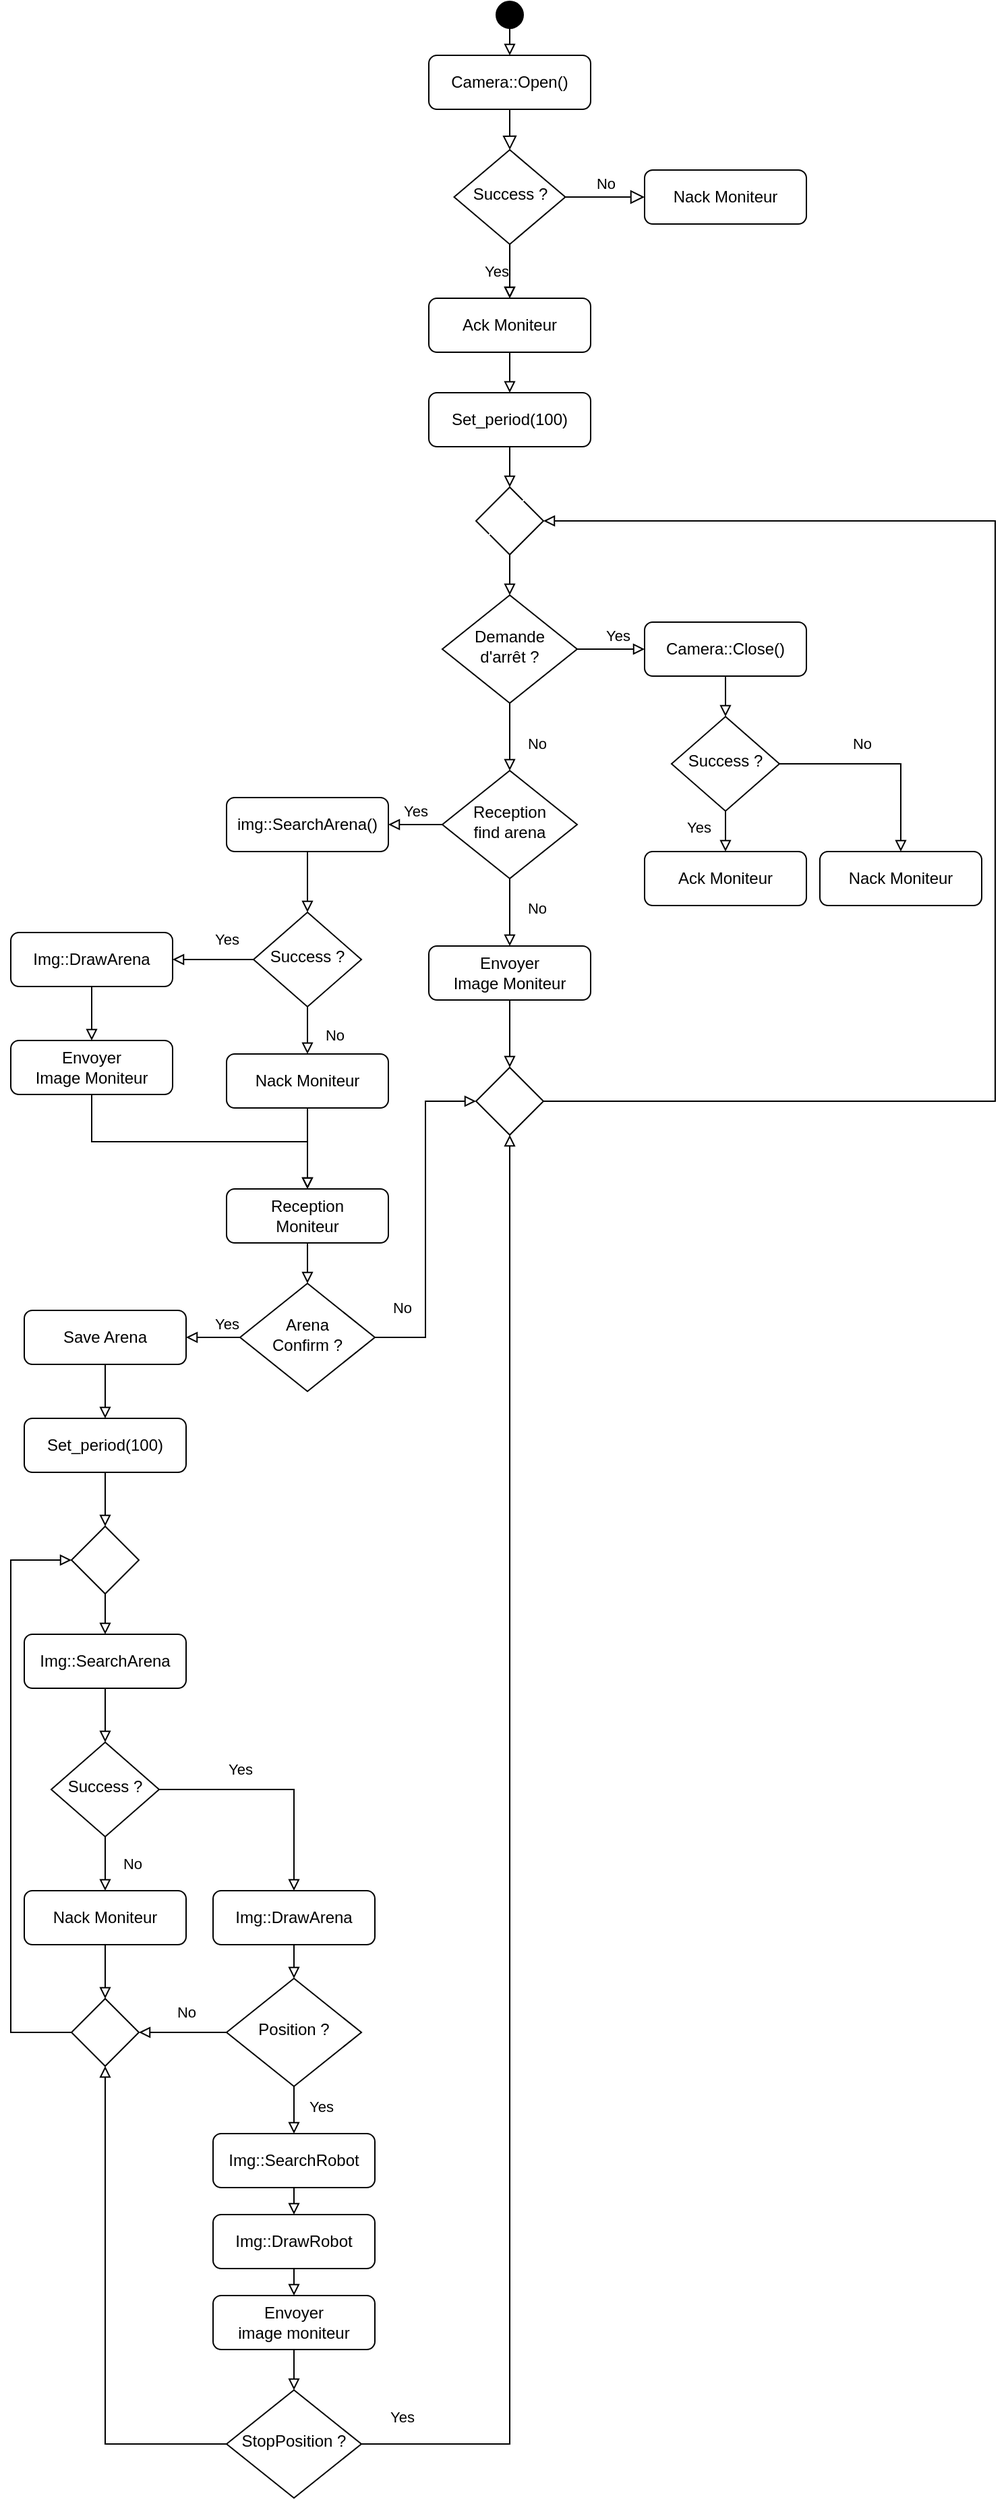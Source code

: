 <mxfile version="14.4.4" type="device"><diagram id="C5RBs43oDa-KdzZeNtuy" name="Page-1"><mxGraphModel dx="426" dy="804" grid="1" gridSize="10" guides="1" tooltips="1" connect="1" arrows="1" fold="1" page="1" pageScale="1" pageWidth="827" pageHeight="1169" math="0" shadow="0"><root><mxCell id="WIyWlLk6GJQsqaUBKTNV-0"/><mxCell id="WIyWlLk6GJQsqaUBKTNV-1" parent="WIyWlLk6GJQsqaUBKTNV-0"/><mxCell id="WIyWlLk6GJQsqaUBKTNV-2" value="" style="rounded=0;html=1;jettySize=auto;orthogonalLoop=1;fontSize=11;endArrow=block;endFill=0;endSize=8;strokeWidth=1;shadow=0;labelBackgroundColor=none;edgeStyle=orthogonalEdgeStyle;" parent="WIyWlLk6GJQsqaUBKTNV-1" source="WIyWlLk6GJQsqaUBKTNV-3" target="WIyWlLk6GJQsqaUBKTNV-6" edge="1"><mxGeometry relative="1" as="geometry"/></mxCell><mxCell id="WIyWlLk6GJQsqaUBKTNV-3" value="Camera::Open()" style="rounded=1;whiteSpace=wrap;html=1;fontSize=12;glass=0;strokeWidth=1;shadow=0;" parent="WIyWlLk6GJQsqaUBKTNV-1" vertex="1"><mxGeometry x="390" y="50" width="120" height="40" as="geometry"/></mxCell><mxCell id="WIyWlLk6GJQsqaUBKTNV-5" value="No" style="edgeStyle=orthogonalEdgeStyle;rounded=0;html=1;jettySize=auto;orthogonalLoop=1;fontSize=11;endArrow=block;endFill=0;endSize=8;strokeWidth=1;shadow=0;labelBackgroundColor=none;" parent="WIyWlLk6GJQsqaUBKTNV-1" source="WIyWlLk6GJQsqaUBKTNV-6" target="WIyWlLk6GJQsqaUBKTNV-7" edge="1"><mxGeometry y="10" relative="1" as="geometry"><mxPoint as="offset"/></mxGeometry></mxCell><mxCell id="4JzIJsXhWSQ4jOJe1Pqj-4" style="edgeStyle=orthogonalEdgeStyle;rounded=0;orthogonalLoop=1;jettySize=auto;html=1;exitX=0.5;exitY=1;exitDx=0;exitDy=0;entryX=0.5;entryY=0;entryDx=0;entryDy=0;endArrow=block;endFill=0;" parent="WIyWlLk6GJQsqaUBKTNV-1" source="WIyWlLk6GJQsqaUBKTNV-6" target="4JzIJsXhWSQ4jOJe1Pqj-1" edge="1"><mxGeometry relative="1" as="geometry"/></mxCell><mxCell id="4JzIJsXhWSQ4jOJe1Pqj-5" value="Yes" style="edgeStyle=orthogonalEdgeStyle;rounded=0;orthogonalLoop=1;jettySize=auto;html=1;endArrow=block;endFill=0;strokeColor=#000000;" parent="WIyWlLk6GJQsqaUBKTNV-1" source="WIyWlLk6GJQsqaUBKTNV-6" target="4JzIJsXhWSQ4jOJe1Pqj-1" edge="1"><mxGeometry y="-10" relative="1" as="geometry"><mxPoint as="offset"/></mxGeometry></mxCell><mxCell id="WIyWlLk6GJQsqaUBKTNV-6" value="Success ?" style="rhombus;whiteSpace=wrap;html=1;shadow=0;fontFamily=Helvetica;fontSize=12;align=center;strokeWidth=1;spacing=6;spacingTop=-4;" parent="WIyWlLk6GJQsqaUBKTNV-1" vertex="1"><mxGeometry x="408.75" y="120" width="82.5" height="70" as="geometry"/></mxCell><mxCell id="WIyWlLk6GJQsqaUBKTNV-7" value="Nack Moniteur" style="rounded=1;whiteSpace=wrap;html=1;fontSize=12;glass=0;strokeWidth=1;shadow=0;" parent="WIyWlLk6GJQsqaUBKTNV-1" vertex="1"><mxGeometry x="550" y="135" width="120" height="40" as="geometry"/></mxCell><mxCell id="4JzIJsXhWSQ4jOJe1Pqj-10" style="edgeStyle=orthogonalEdgeStyle;rounded=0;orthogonalLoop=1;jettySize=auto;html=1;exitX=0.5;exitY=1;exitDx=0;exitDy=0;endArrow=block;endFill=0;strokeColor=#000000;" parent="WIyWlLk6GJQsqaUBKTNV-1" source="WIyWlLk6GJQsqaUBKTNV-10" target="4JzIJsXhWSQ4jOJe1Pqj-9" edge="1"><mxGeometry relative="1" as="geometry"/></mxCell><mxCell id="WIyWlLk6GJQsqaUBKTNV-10" value="" style="rhombus;whiteSpace=wrap;html=1;shadow=0;fontFamily=Helvetica;fontSize=12;align=center;strokeWidth=1;spacing=6;spacingTop=-4;" parent="WIyWlLk6GJQsqaUBKTNV-1" vertex="1"><mxGeometry x="425" y="370" width="50" height="50" as="geometry"/></mxCell><mxCell id="4JzIJsXhWSQ4jOJe1Pqj-13" style="edgeStyle=orthogonalEdgeStyle;rounded=0;orthogonalLoop=1;jettySize=auto;html=1;exitX=0.5;exitY=1;exitDx=0;exitDy=0;entryX=0.5;entryY=0;entryDx=0;entryDy=0;endArrow=block;endFill=0;strokeColor=#000000;" parent="WIyWlLk6GJQsqaUBKTNV-1" source="WIyWlLk6GJQsqaUBKTNV-11" target="4JzIJsXhWSQ4jOJe1Pqj-12" edge="1"><mxGeometry relative="1" as="geometry"/></mxCell><mxCell id="WIyWlLk6GJQsqaUBKTNV-11" value="Camera::Close()" style="rounded=1;whiteSpace=wrap;html=1;fontSize=12;glass=0;strokeWidth=1;shadow=0;" parent="WIyWlLk6GJQsqaUBKTNV-1" vertex="1"><mxGeometry x="550" y="470" width="120" height="40" as="geometry"/></mxCell><mxCell id="4JzIJsXhWSQ4jOJe1Pqj-8" style="edgeStyle=orthogonalEdgeStyle;rounded=0;orthogonalLoop=1;jettySize=auto;html=1;exitX=0.5;exitY=1;exitDx=0;exitDy=0;endArrow=block;endFill=0;strokeColor=#000000;" parent="WIyWlLk6GJQsqaUBKTNV-1" source="WIyWlLk6GJQsqaUBKTNV-12" target="WIyWlLk6GJQsqaUBKTNV-10" edge="1"><mxGeometry relative="1" as="geometry"/></mxCell><mxCell id="WIyWlLk6GJQsqaUBKTNV-12" value="Set_period(100)" style="rounded=1;whiteSpace=wrap;html=1;fontSize=12;glass=0;strokeWidth=1;shadow=0;" parent="WIyWlLk6GJQsqaUBKTNV-1" vertex="1"><mxGeometry x="390" y="300" width="120" height="40" as="geometry"/></mxCell><mxCell id="4JzIJsXhWSQ4jOJe1Pqj-1" value="Ack Moniteur" style="rounded=1;whiteSpace=wrap;html=1;" parent="WIyWlLk6GJQsqaUBKTNV-1" vertex="1"><mxGeometry x="390" y="230" width="120" height="40" as="geometry"/></mxCell><mxCell id="4JzIJsXhWSQ4jOJe1Pqj-3" value="" style="endArrow=classic;html=1;strokeColor=#FFFFFF;" parent="WIyWlLk6GJQsqaUBKTNV-1" edge="1"><mxGeometry width="50" height="50" relative="1" as="geometry"><mxPoint x="430" y="410" as="sourcePoint"/><mxPoint x="480" y="360" as="targetPoint"/></mxGeometry></mxCell><mxCell id="4JzIJsXhWSQ4jOJe1Pqj-6" value="" style="endArrow=block;html=1;strokeColor=#000000;exitX=0.5;exitY=1;exitDx=0;exitDy=0;endFill=0;" parent="WIyWlLk6GJQsqaUBKTNV-1" source="4JzIJsXhWSQ4jOJe1Pqj-1" target="WIyWlLk6GJQsqaUBKTNV-12" edge="1"><mxGeometry width="50" height="50" relative="1" as="geometry"><mxPoint x="430" y="410" as="sourcePoint"/><mxPoint x="480" y="360" as="targetPoint"/></mxGeometry></mxCell><mxCell id="4JzIJsXhWSQ4jOJe1Pqj-11" value="Yes" style="edgeStyle=orthogonalEdgeStyle;rounded=0;orthogonalLoop=1;jettySize=auto;html=1;exitX=1;exitY=0.5;exitDx=0;exitDy=0;entryX=0;entryY=0.5;entryDx=0;entryDy=0;endArrow=block;endFill=0;strokeColor=#000000;" parent="WIyWlLk6GJQsqaUBKTNV-1" source="4JzIJsXhWSQ4jOJe1Pqj-9" target="WIyWlLk6GJQsqaUBKTNV-11" edge="1"><mxGeometry x="0.2" y="10" relative="1" as="geometry"><mxPoint as="offset"/></mxGeometry></mxCell><mxCell id="4JzIJsXhWSQ4jOJe1Pqj-20" value="No" style="edgeStyle=orthogonalEdgeStyle;rounded=0;orthogonalLoop=1;jettySize=auto;html=1;exitX=0.5;exitY=1;exitDx=0;exitDy=0;endArrow=block;endFill=0;strokeColor=#000000;" parent="WIyWlLk6GJQsqaUBKTNV-1" source="4JzIJsXhWSQ4jOJe1Pqj-9" target="4JzIJsXhWSQ4jOJe1Pqj-19" edge="1"><mxGeometry x="0.2" y="20" relative="1" as="geometry"><mxPoint as="offset"/></mxGeometry></mxCell><mxCell id="4JzIJsXhWSQ4jOJe1Pqj-9" value="&lt;div&gt;Demande &lt;br&gt;&lt;/div&gt;&lt;div&gt;d'arrêt ?&lt;/div&gt;" style="rhombus;whiteSpace=wrap;html=1;shadow=0;fontFamily=Helvetica;fontSize=12;align=center;strokeWidth=1;spacing=6;spacingTop=-4;" parent="WIyWlLk6GJQsqaUBKTNV-1" vertex="1"><mxGeometry x="400" y="450" width="100" height="80" as="geometry"/></mxCell><mxCell id="4JzIJsXhWSQ4jOJe1Pqj-16" value="Yes" style="edgeStyle=orthogonalEdgeStyle;rounded=0;orthogonalLoop=1;jettySize=auto;html=1;exitX=0.5;exitY=1;exitDx=0;exitDy=0;entryX=0.5;entryY=0;entryDx=0;entryDy=0;endArrow=block;endFill=0;strokeColor=#000000;" parent="WIyWlLk6GJQsqaUBKTNV-1" source="4JzIJsXhWSQ4jOJe1Pqj-12" target="4JzIJsXhWSQ4jOJe1Pqj-15" edge="1"><mxGeometry x="-0.2" y="-20" relative="1" as="geometry"><mxPoint as="offset"/></mxGeometry></mxCell><mxCell id="4JzIJsXhWSQ4jOJe1Pqj-17" value="No" style="edgeStyle=orthogonalEdgeStyle;rounded=0;orthogonalLoop=1;jettySize=auto;html=1;exitX=1;exitY=0.5;exitDx=0;exitDy=0;endArrow=block;endFill=0;strokeColor=#000000;" parent="WIyWlLk6GJQsqaUBKTNV-1" source="4JzIJsXhWSQ4jOJe1Pqj-12" target="4JzIJsXhWSQ4jOJe1Pqj-14" edge="1"><mxGeometry x="-0.21" y="15" relative="1" as="geometry"><mxPoint as="offset"/></mxGeometry></mxCell><mxCell id="4JzIJsXhWSQ4jOJe1Pqj-12" value="Success ?" style="rhombus;whiteSpace=wrap;html=1;shadow=0;fontFamily=Helvetica;fontSize=12;align=center;strokeWidth=1;spacing=6;spacingTop=-4;" parent="WIyWlLk6GJQsqaUBKTNV-1" vertex="1"><mxGeometry x="570" y="540" width="80" height="70" as="geometry"/></mxCell><mxCell id="4JzIJsXhWSQ4jOJe1Pqj-14" value="Nack Moniteur" style="rounded=1;whiteSpace=wrap;html=1;fontSize=12;glass=0;strokeWidth=1;shadow=0;" parent="WIyWlLk6GJQsqaUBKTNV-1" vertex="1"><mxGeometry x="680" y="640" width="120" height="40" as="geometry"/></mxCell><mxCell id="4JzIJsXhWSQ4jOJe1Pqj-15" value="Ack Moniteur" style="rounded=1;whiteSpace=wrap;html=1;" parent="WIyWlLk6GJQsqaUBKTNV-1" vertex="1"><mxGeometry x="550" y="640" width="120" height="40" as="geometry"/></mxCell><mxCell id="4JzIJsXhWSQ4jOJe1Pqj-22" value="No" style="edgeStyle=orthogonalEdgeStyle;rounded=0;orthogonalLoop=1;jettySize=auto;html=1;exitX=0.5;exitY=1;exitDx=0;exitDy=0;entryX=0.5;entryY=0;entryDx=0;entryDy=0;endArrow=block;endFill=0;strokeColor=#000000;" parent="WIyWlLk6GJQsqaUBKTNV-1" source="4JzIJsXhWSQ4jOJe1Pqj-19" target="4JzIJsXhWSQ4jOJe1Pqj-21" edge="1"><mxGeometry x="-0.143" y="20" relative="1" as="geometry"><mxPoint as="offset"/></mxGeometry></mxCell><mxCell id="4JzIJsXhWSQ4jOJe1Pqj-28" value="Yes" style="edgeStyle=orthogonalEdgeStyle;rounded=0;orthogonalLoop=1;jettySize=auto;html=1;exitX=0;exitY=0.5;exitDx=0;exitDy=0;entryX=1;entryY=0.5;entryDx=0;entryDy=0;endArrow=block;endFill=0;strokeColor=#000000;" parent="WIyWlLk6GJQsqaUBKTNV-1" source="4JzIJsXhWSQ4jOJe1Pqj-19" target="4JzIJsXhWSQ4jOJe1Pqj-27" edge="1"><mxGeometry y="-10" relative="1" as="geometry"><mxPoint as="offset"/></mxGeometry></mxCell><mxCell id="4JzIJsXhWSQ4jOJe1Pqj-19" value="&lt;div&gt;Reception&lt;/div&gt;&lt;div&gt;find arena&lt;br&gt;&lt;/div&gt;" style="rhombus;whiteSpace=wrap;html=1;shadow=0;fontFamily=Helvetica;fontSize=12;align=center;strokeWidth=1;spacing=6;spacingTop=-4;" parent="WIyWlLk6GJQsqaUBKTNV-1" vertex="1"><mxGeometry x="400" y="580" width="100" height="80" as="geometry"/></mxCell><mxCell id="4JzIJsXhWSQ4jOJe1Pqj-25" style="edgeStyle=orthogonalEdgeStyle;rounded=0;orthogonalLoop=1;jettySize=auto;html=1;exitX=0.5;exitY=1;exitDx=0;exitDy=0;entryX=0.5;entryY=0;entryDx=0;entryDy=0;endArrow=block;endFill=0;strokeColor=#000000;" parent="WIyWlLk6GJQsqaUBKTNV-1" source="4JzIJsXhWSQ4jOJe1Pqj-21" target="4JzIJsXhWSQ4jOJe1Pqj-24" edge="1"><mxGeometry relative="1" as="geometry"/></mxCell><mxCell id="4JzIJsXhWSQ4jOJe1Pqj-21" value="&lt;div&gt;Envoyer&lt;/div&gt;&lt;div&gt;Image Moniteur&lt;/div&gt;" style="rounded=1;whiteSpace=wrap;html=1;fontSize=12;glass=0;strokeWidth=1;shadow=0;" parent="WIyWlLk6GJQsqaUBKTNV-1" vertex="1"><mxGeometry x="390" y="710" width="120" height="40" as="geometry"/></mxCell><mxCell id="4JzIJsXhWSQ4jOJe1Pqj-26" style="edgeStyle=orthogonalEdgeStyle;rounded=0;orthogonalLoop=1;jettySize=auto;html=1;exitX=1;exitY=0.5;exitDx=0;exitDy=0;entryX=1;entryY=0.5;entryDx=0;entryDy=0;endArrow=block;endFill=0;strokeColor=#000000;" parent="WIyWlLk6GJQsqaUBKTNV-1" source="4JzIJsXhWSQ4jOJe1Pqj-24" target="WIyWlLk6GJQsqaUBKTNV-10" edge="1"><mxGeometry relative="1" as="geometry"><Array as="points"><mxPoint x="810" y="825"/><mxPoint x="810" y="395"/></Array></mxGeometry></mxCell><mxCell id="4JzIJsXhWSQ4jOJe1Pqj-24" value="" style="rhombus;whiteSpace=wrap;html=1;shadow=0;fontFamily=Helvetica;fontSize=12;align=center;strokeWidth=1;spacing=6;spacingTop=-4;" parent="WIyWlLk6GJQsqaUBKTNV-1" vertex="1"><mxGeometry x="425" y="800" width="50" height="50" as="geometry"/></mxCell><mxCell id="4JzIJsXhWSQ4jOJe1Pqj-30" style="edgeStyle=orthogonalEdgeStyle;rounded=0;orthogonalLoop=1;jettySize=auto;html=1;exitX=0.5;exitY=1;exitDx=0;exitDy=0;endArrow=block;endFill=0;strokeColor=#000000;" parent="WIyWlLk6GJQsqaUBKTNV-1" source="4JzIJsXhWSQ4jOJe1Pqj-27" target="4JzIJsXhWSQ4jOJe1Pqj-29" edge="1"><mxGeometry relative="1" as="geometry"/></mxCell><mxCell id="4JzIJsXhWSQ4jOJe1Pqj-27" value="img::SearchArena()" style="rounded=1;whiteSpace=wrap;html=1;fontSize=12;glass=0;strokeWidth=1;shadow=0;" parent="WIyWlLk6GJQsqaUBKTNV-1" vertex="1"><mxGeometry x="240" y="600" width="120" height="40" as="geometry"/></mxCell><mxCell id="4JzIJsXhWSQ4jOJe1Pqj-32" value="No" style="edgeStyle=orthogonalEdgeStyle;rounded=0;orthogonalLoop=1;jettySize=auto;html=1;exitX=0.5;exitY=1;exitDx=0;exitDy=0;entryX=0.5;entryY=0;entryDx=0;entryDy=0;endArrow=block;endFill=0;strokeColor=#000000;" parent="WIyWlLk6GJQsqaUBKTNV-1" source="4JzIJsXhWSQ4jOJe1Pqj-29" target="4JzIJsXhWSQ4jOJe1Pqj-31" edge="1"><mxGeometry x="0.2" y="20" relative="1" as="geometry"><mxPoint as="offset"/></mxGeometry></mxCell><mxCell id="4JzIJsXhWSQ4jOJe1Pqj-35" value="Yes" style="edgeStyle=orthogonalEdgeStyle;rounded=0;orthogonalLoop=1;jettySize=auto;html=1;exitX=0;exitY=0.5;exitDx=0;exitDy=0;entryX=1;entryY=0.5;entryDx=0;entryDy=0;endArrow=block;endFill=0;strokeColor=#000000;" parent="WIyWlLk6GJQsqaUBKTNV-1" source="4JzIJsXhWSQ4jOJe1Pqj-29" target="4JzIJsXhWSQ4jOJe1Pqj-33" edge="1"><mxGeometry x="-0.333" y="-15" relative="1" as="geometry"><mxPoint as="offset"/></mxGeometry></mxCell><mxCell id="4JzIJsXhWSQ4jOJe1Pqj-29" value="Success ?" style="rhombus;whiteSpace=wrap;html=1;shadow=0;fontFamily=Helvetica;fontSize=12;align=center;strokeWidth=1;spacing=6;spacingTop=-4;" parent="WIyWlLk6GJQsqaUBKTNV-1" vertex="1"><mxGeometry x="260" y="685" width="80" height="70" as="geometry"/></mxCell><mxCell id="4JzIJsXhWSQ4jOJe1Pqj-39" style="edgeStyle=orthogonalEdgeStyle;rounded=0;orthogonalLoop=1;jettySize=auto;html=1;exitX=0.5;exitY=1;exitDx=0;exitDy=0;endArrow=block;endFill=0;strokeColor=#000000;" parent="WIyWlLk6GJQsqaUBKTNV-1" source="4JzIJsXhWSQ4jOJe1Pqj-31" target="4JzIJsXhWSQ4jOJe1Pqj-38" edge="1"><mxGeometry relative="1" as="geometry"/></mxCell><mxCell id="4JzIJsXhWSQ4jOJe1Pqj-31" value="&lt;div&gt;Nack Moniteur&lt;/div&gt;" style="rounded=1;whiteSpace=wrap;html=1;" parent="WIyWlLk6GJQsqaUBKTNV-1" vertex="1"><mxGeometry x="240" y="790" width="120" height="40" as="geometry"/></mxCell><mxCell id="4JzIJsXhWSQ4jOJe1Pqj-37" style="edgeStyle=orthogonalEdgeStyle;rounded=0;orthogonalLoop=1;jettySize=auto;html=1;entryX=0.5;entryY=0;entryDx=0;entryDy=0;endArrow=block;endFill=0;strokeColor=#000000;" parent="WIyWlLk6GJQsqaUBKTNV-1" source="4JzIJsXhWSQ4jOJe1Pqj-33" target="4JzIJsXhWSQ4jOJe1Pqj-36" edge="1"><mxGeometry relative="1" as="geometry"/></mxCell><mxCell id="4JzIJsXhWSQ4jOJe1Pqj-33" value="&lt;div&gt;Img::DrawArena&lt;br&gt;&lt;/div&gt;" style="rounded=1;whiteSpace=wrap;html=1;" parent="WIyWlLk6GJQsqaUBKTNV-1" vertex="1"><mxGeometry x="80" y="700" width="120" height="40" as="geometry"/></mxCell><mxCell id="4JzIJsXhWSQ4jOJe1Pqj-40" style="edgeStyle=orthogonalEdgeStyle;rounded=0;orthogonalLoop=1;jettySize=auto;html=1;exitX=0.5;exitY=1;exitDx=0;exitDy=0;endArrow=block;endFill=0;strokeColor=#000000;" parent="WIyWlLk6GJQsqaUBKTNV-1" source="4JzIJsXhWSQ4jOJe1Pqj-36" target="4JzIJsXhWSQ4jOJe1Pqj-38" edge="1"><mxGeometry relative="1" as="geometry"/></mxCell><mxCell id="4JzIJsXhWSQ4jOJe1Pqj-36" value="&lt;div&gt;Envoyer&lt;/div&gt;&lt;div&gt;Image Moniteur&lt;/div&gt;" style="rounded=1;whiteSpace=wrap;html=1;fontSize=12;glass=0;strokeWidth=1;shadow=0;" parent="WIyWlLk6GJQsqaUBKTNV-1" vertex="1"><mxGeometry x="80" y="780" width="120" height="40" as="geometry"/></mxCell><mxCell id="4JzIJsXhWSQ4jOJe1Pqj-42" style="edgeStyle=orthogonalEdgeStyle;rounded=0;orthogonalLoop=1;jettySize=auto;html=1;exitX=0.5;exitY=1;exitDx=0;exitDy=0;entryX=0.5;entryY=0;entryDx=0;entryDy=0;endArrow=block;endFill=0;strokeColor=#000000;" parent="WIyWlLk6GJQsqaUBKTNV-1" source="4JzIJsXhWSQ4jOJe1Pqj-38" target="4JzIJsXhWSQ4jOJe1Pqj-41" edge="1"><mxGeometry relative="1" as="geometry"/></mxCell><mxCell id="4JzIJsXhWSQ4jOJe1Pqj-38" value="&lt;div&gt;Reception&lt;/div&gt;&lt;div&gt;Moniteur&lt;/div&gt;" style="rounded=1;whiteSpace=wrap;html=1;fontSize=12;glass=0;strokeWidth=1;shadow=0;" parent="WIyWlLk6GJQsqaUBKTNV-1" vertex="1"><mxGeometry x="240" y="890" width="120" height="40" as="geometry"/></mxCell><mxCell id="4JzIJsXhWSQ4jOJe1Pqj-43" value="No" style="edgeStyle=orthogonalEdgeStyle;rounded=0;orthogonalLoop=1;jettySize=auto;html=1;exitX=1;exitY=0.5;exitDx=0;exitDy=0;entryX=0;entryY=0.5;entryDx=0;entryDy=0;endArrow=block;endFill=0;strokeColor=#000000;" parent="WIyWlLk6GJQsqaUBKTNV-1" source="4JzIJsXhWSQ4jOJe1Pqj-41" target="4JzIJsXhWSQ4jOJe1Pqj-24" edge="1"><mxGeometry x="-0.52" y="18" relative="1" as="geometry"><mxPoint as="offset"/></mxGeometry></mxCell><mxCell id="4JzIJsXhWSQ4jOJe1Pqj-45" value="Yes" style="edgeStyle=orthogonalEdgeStyle;rounded=0;orthogonalLoop=1;jettySize=auto;html=1;exitX=0;exitY=0.5;exitDx=0;exitDy=0;entryX=1;entryY=0.5;entryDx=0;entryDy=0;endArrow=block;endFill=0;strokeColor=#000000;" parent="WIyWlLk6GJQsqaUBKTNV-1" source="4JzIJsXhWSQ4jOJe1Pqj-41" target="4JzIJsXhWSQ4jOJe1Pqj-44" edge="1"><mxGeometry x="-0.5" y="-10" relative="1" as="geometry"><mxPoint as="offset"/></mxGeometry></mxCell><mxCell id="4JzIJsXhWSQ4jOJe1Pqj-41" value="&lt;div&gt;Arena&lt;/div&gt;&lt;div&gt;Confirm ?&lt;br&gt;&lt;/div&gt;" style="rhombus;whiteSpace=wrap;html=1;shadow=0;fontFamily=Helvetica;fontSize=12;align=center;strokeWidth=1;spacing=6;spacingTop=-4;" parent="WIyWlLk6GJQsqaUBKTNV-1" vertex="1"><mxGeometry x="250" y="960" width="100" height="80" as="geometry"/></mxCell><mxCell id="4JzIJsXhWSQ4jOJe1Pqj-47" style="edgeStyle=orthogonalEdgeStyle;rounded=0;orthogonalLoop=1;jettySize=auto;html=1;exitX=0.5;exitY=1;exitDx=0;exitDy=0;entryX=0.5;entryY=0;entryDx=0;entryDy=0;endArrow=block;endFill=0;strokeColor=#000000;" parent="WIyWlLk6GJQsqaUBKTNV-1" source="4JzIJsXhWSQ4jOJe1Pqj-44" target="4JzIJsXhWSQ4jOJe1Pqj-46" edge="1"><mxGeometry relative="1" as="geometry"/></mxCell><mxCell id="4JzIJsXhWSQ4jOJe1Pqj-44" value="Save Arena" style="rounded=1;whiteSpace=wrap;html=1;fontSize=12;glass=0;strokeWidth=1;shadow=0;" parent="WIyWlLk6GJQsqaUBKTNV-1" vertex="1"><mxGeometry x="90" y="980" width="120" height="40" as="geometry"/></mxCell><mxCell id="bDMGlFzyKmkeqQ3nRB5M-2" style="edgeStyle=orthogonalEdgeStyle;rounded=0;orthogonalLoop=1;jettySize=auto;html=1;exitX=0.5;exitY=1;exitDx=0;exitDy=0;entryX=0.5;entryY=0;entryDx=0;entryDy=0;endArrow=block;endFill=0;" edge="1" parent="WIyWlLk6GJQsqaUBKTNV-1" source="4JzIJsXhWSQ4jOJe1Pqj-46" target="bDMGlFzyKmkeqQ3nRB5M-1"><mxGeometry relative="1" as="geometry"/></mxCell><mxCell id="4JzIJsXhWSQ4jOJe1Pqj-46" value="&lt;div&gt;Set_period(100)&lt;br&gt;&lt;/div&gt;" style="rounded=1;whiteSpace=wrap;html=1;fontSize=12;glass=0;strokeWidth=1;shadow=0;" parent="WIyWlLk6GJQsqaUBKTNV-1" vertex="1"><mxGeometry x="90" y="1060" width="120" height="40" as="geometry"/></mxCell><mxCell id="4JzIJsXhWSQ4jOJe1Pqj-51" style="edgeStyle=orthogonalEdgeStyle;rounded=0;orthogonalLoop=1;jettySize=auto;html=1;exitX=0.5;exitY=1;exitDx=0;exitDy=0;entryX=0.5;entryY=0;entryDx=0;entryDy=0;endArrow=block;endFill=0;strokeColor=#000000;" parent="WIyWlLk6GJQsqaUBKTNV-1" source="4JzIJsXhWSQ4jOJe1Pqj-48" target="WIyWlLk6GJQsqaUBKTNV-3" edge="1"><mxGeometry relative="1" as="geometry"/></mxCell><mxCell id="4JzIJsXhWSQ4jOJe1Pqj-48" value="" style="ellipse;whiteSpace=wrap;html=1;aspect=fixed;fillColor=#000000;" parent="WIyWlLk6GJQsqaUBKTNV-1" vertex="1"><mxGeometry x="440" y="10" width="20" height="20" as="geometry"/></mxCell><mxCell id="bDMGlFzyKmkeqQ3nRB5M-5" style="edgeStyle=orthogonalEdgeStyle;rounded=0;orthogonalLoop=1;jettySize=auto;html=1;exitX=0.5;exitY=1;exitDx=0;exitDy=0;entryX=0.5;entryY=0;entryDx=0;entryDy=0;endArrow=block;endFill=0;" edge="1" parent="WIyWlLk6GJQsqaUBKTNV-1" source="bDMGlFzyKmkeqQ3nRB5M-1" target="bDMGlFzyKmkeqQ3nRB5M-3"><mxGeometry relative="1" as="geometry"/></mxCell><mxCell id="bDMGlFzyKmkeqQ3nRB5M-1" value="" style="rhombus;whiteSpace=wrap;html=1;shadow=0;fontFamily=Helvetica;fontSize=12;align=center;strokeWidth=1;spacing=6;spacingTop=-4;" vertex="1" parent="WIyWlLk6GJQsqaUBKTNV-1"><mxGeometry x="125" y="1140" width="50" height="50" as="geometry"/></mxCell><mxCell id="bDMGlFzyKmkeqQ3nRB5M-6" style="edgeStyle=orthogonalEdgeStyle;rounded=0;orthogonalLoop=1;jettySize=auto;html=1;exitX=0.5;exitY=1;exitDx=0;exitDy=0;entryX=0.5;entryY=0;entryDx=0;entryDy=0;endArrow=block;endFill=0;" edge="1" parent="WIyWlLk6GJQsqaUBKTNV-1" source="bDMGlFzyKmkeqQ3nRB5M-3" target="bDMGlFzyKmkeqQ3nRB5M-4"><mxGeometry relative="1" as="geometry"/></mxCell><mxCell id="bDMGlFzyKmkeqQ3nRB5M-3" value="&lt;div&gt;Img::SearchArena&lt;br&gt;&lt;/div&gt;" style="rounded=1;whiteSpace=wrap;html=1;" vertex="1" parent="WIyWlLk6GJQsqaUBKTNV-1"><mxGeometry x="90" y="1220" width="120" height="40" as="geometry"/></mxCell><mxCell id="bDMGlFzyKmkeqQ3nRB5M-8" value="No" style="edgeStyle=orthogonalEdgeStyle;rounded=0;orthogonalLoop=1;jettySize=auto;html=1;exitX=0.5;exitY=1;exitDx=0;exitDy=0;entryX=0.5;entryY=0;entryDx=0;entryDy=0;endArrow=block;endFill=0;" edge="1" parent="WIyWlLk6GJQsqaUBKTNV-1" source="bDMGlFzyKmkeqQ3nRB5M-4" target="bDMGlFzyKmkeqQ3nRB5M-7"><mxGeometry y="20" relative="1" as="geometry"><mxPoint as="offset"/></mxGeometry></mxCell><mxCell id="bDMGlFzyKmkeqQ3nRB5M-10" value="Yes" style="edgeStyle=orthogonalEdgeStyle;rounded=0;orthogonalLoop=1;jettySize=auto;html=1;exitX=1;exitY=0.5;exitDx=0;exitDy=0;entryX=0.5;entryY=0;entryDx=0;entryDy=0;endArrow=block;endFill=0;" edge="1" parent="WIyWlLk6GJQsqaUBKTNV-1" source="bDMGlFzyKmkeqQ3nRB5M-4" target="bDMGlFzyKmkeqQ3nRB5M-9"><mxGeometry x="-0.314" y="15" relative="1" as="geometry"><mxPoint as="offset"/></mxGeometry></mxCell><mxCell id="bDMGlFzyKmkeqQ3nRB5M-4" value="Success ?" style="rhombus;whiteSpace=wrap;html=1;shadow=0;fontFamily=Helvetica;fontSize=12;align=center;strokeWidth=1;spacing=6;spacingTop=-4;" vertex="1" parent="WIyWlLk6GJQsqaUBKTNV-1"><mxGeometry x="110" y="1300" width="80" height="70" as="geometry"/></mxCell><mxCell id="bDMGlFzyKmkeqQ3nRB5M-12" style="edgeStyle=orthogonalEdgeStyle;rounded=0;orthogonalLoop=1;jettySize=auto;html=1;exitX=0.5;exitY=1;exitDx=0;exitDy=0;entryX=0.5;entryY=0;entryDx=0;entryDy=0;endArrow=block;endFill=0;" edge="1" parent="WIyWlLk6GJQsqaUBKTNV-1" source="bDMGlFzyKmkeqQ3nRB5M-7" target="bDMGlFzyKmkeqQ3nRB5M-11"><mxGeometry relative="1" as="geometry"/></mxCell><mxCell id="bDMGlFzyKmkeqQ3nRB5M-7" value="&lt;div&gt;Nack Moniteur&lt;/div&gt;" style="rounded=1;whiteSpace=wrap;html=1;" vertex="1" parent="WIyWlLk6GJQsqaUBKTNV-1"><mxGeometry x="90" y="1410" width="120" height="40" as="geometry"/></mxCell><mxCell id="bDMGlFzyKmkeqQ3nRB5M-14" style="edgeStyle=orthogonalEdgeStyle;rounded=0;orthogonalLoop=1;jettySize=auto;html=1;exitX=0.5;exitY=1;exitDx=0;exitDy=0;entryX=0.5;entryY=0;entryDx=0;entryDy=0;endArrow=block;endFill=0;" edge="1" parent="WIyWlLk6GJQsqaUBKTNV-1" source="bDMGlFzyKmkeqQ3nRB5M-9" target="bDMGlFzyKmkeqQ3nRB5M-13"><mxGeometry relative="1" as="geometry"/></mxCell><mxCell id="bDMGlFzyKmkeqQ3nRB5M-9" value="&lt;div&gt;Img::DrawArena&lt;br&gt;&lt;/div&gt;" style="rounded=1;whiteSpace=wrap;html=1;" vertex="1" parent="WIyWlLk6GJQsqaUBKTNV-1"><mxGeometry x="230" y="1410" width="120" height="40" as="geometry"/></mxCell><mxCell id="bDMGlFzyKmkeqQ3nRB5M-27" style="edgeStyle=orthogonalEdgeStyle;rounded=0;orthogonalLoop=1;jettySize=auto;html=1;exitX=0;exitY=0.5;exitDx=0;exitDy=0;entryX=0;entryY=0.5;entryDx=0;entryDy=0;endArrow=block;endFill=0;" edge="1" parent="WIyWlLk6GJQsqaUBKTNV-1" source="bDMGlFzyKmkeqQ3nRB5M-11" target="bDMGlFzyKmkeqQ3nRB5M-1"><mxGeometry relative="1" as="geometry"><Array as="points"><mxPoint x="80" y="1515"/><mxPoint x="80" y="1165"/></Array></mxGeometry></mxCell><mxCell id="bDMGlFzyKmkeqQ3nRB5M-11" value="" style="rhombus;whiteSpace=wrap;html=1;shadow=0;fontFamily=Helvetica;fontSize=12;align=center;strokeWidth=1;spacing=6;spacingTop=-4;" vertex="1" parent="WIyWlLk6GJQsqaUBKTNV-1"><mxGeometry x="125" y="1490" width="50" height="50" as="geometry"/></mxCell><mxCell id="bDMGlFzyKmkeqQ3nRB5M-15" value="No" style="edgeStyle=orthogonalEdgeStyle;rounded=0;orthogonalLoop=1;jettySize=auto;html=1;exitX=0;exitY=0.5;exitDx=0;exitDy=0;entryX=1;entryY=0.5;entryDx=0;entryDy=0;endArrow=block;endFill=0;" edge="1" parent="WIyWlLk6GJQsqaUBKTNV-1" source="bDMGlFzyKmkeqQ3nRB5M-13" target="bDMGlFzyKmkeqQ3nRB5M-11"><mxGeometry x="-0.077" y="-15" relative="1" as="geometry"><mxPoint as="offset"/></mxGeometry></mxCell><mxCell id="bDMGlFzyKmkeqQ3nRB5M-17" value="Yes" style="edgeStyle=orthogonalEdgeStyle;rounded=0;orthogonalLoop=1;jettySize=auto;html=1;exitX=0.5;exitY=1;exitDx=0;exitDy=0;endArrow=block;endFill=0;" edge="1" parent="WIyWlLk6GJQsqaUBKTNV-1" source="bDMGlFzyKmkeqQ3nRB5M-13" target="bDMGlFzyKmkeqQ3nRB5M-16"><mxGeometry x="0.111" y="20" relative="1" as="geometry"><mxPoint as="offset"/></mxGeometry></mxCell><mxCell id="bDMGlFzyKmkeqQ3nRB5M-13" value="Position ?" style="rhombus;whiteSpace=wrap;html=1;shadow=0;fontFamily=Helvetica;fontSize=12;align=center;strokeWidth=1;spacing=6;spacingTop=-4;" vertex="1" parent="WIyWlLk6GJQsqaUBKTNV-1"><mxGeometry x="240" y="1475" width="100" height="80" as="geometry"/></mxCell><mxCell id="bDMGlFzyKmkeqQ3nRB5M-20" style="edgeStyle=orthogonalEdgeStyle;rounded=0;orthogonalLoop=1;jettySize=auto;html=1;exitX=0.5;exitY=1;exitDx=0;exitDy=0;entryX=0.5;entryY=0;entryDx=0;entryDy=0;endArrow=block;endFill=0;" edge="1" parent="WIyWlLk6GJQsqaUBKTNV-1" source="bDMGlFzyKmkeqQ3nRB5M-16" target="bDMGlFzyKmkeqQ3nRB5M-18"><mxGeometry relative="1" as="geometry"/></mxCell><mxCell id="bDMGlFzyKmkeqQ3nRB5M-16" value="&lt;div&gt;Img::SearchRobot&lt;/div&gt;" style="rounded=1;whiteSpace=wrap;html=1;" vertex="1" parent="WIyWlLk6GJQsqaUBKTNV-1"><mxGeometry x="230" y="1590" width="120" height="40" as="geometry"/></mxCell><mxCell id="bDMGlFzyKmkeqQ3nRB5M-21" style="edgeStyle=orthogonalEdgeStyle;rounded=0;orthogonalLoop=1;jettySize=auto;html=1;exitX=0.5;exitY=1;exitDx=0;exitDy=0;entryX=0.5;entryY=0;entryDx=0;entryDy=0;endArrow=block;endFill=0;" edge="1" parent="WIyWlLk6GJQsqaUBKTNV-1" source="bDMGlFzyKmkeqQ3nRB5M-18" target="bDMGlFzyKmkeqQ3nRB5M-19"><mxGeometry relative="1" as="geometry"/></mxCell><mxCell id="bDMGlFzyKmkeqQ3nRB5M-18" value="&lt;div&gt;Img::DrawRobot&lt;/div&gt;" style="rounded=1;whiteSpace=wrap;html=1;" vertex="1" parent="WIyWlLk6GJQsqaUBKTNV-1"><mxGeometry x="230" y="1650" width="120" height="40" as="geometry"/></mxCell><mxCell id="bDMGlFzyKmkeqQ3nRB5M-23" style="edgeStyle=orthogonalEdgeStyle;rounded=0;orthogonalLoop=1;jettySize=auto;html=1;exitX=0.5;exitY=1;exitDx=0;exitDy=0;endArrow=block;endFill=0;" edge="1" parent="WIyWlLk6GJQsqaUBKTNV-1" source="bDMGlFzyKmkeqQ3nRB5M-19" target="bDMGlFzyKmkeqQ3nRB5M-22"><mxGeometry relative="1" as="geometry"/></mxCell><mxCell id="bDMGlFzyKmkeqQ3nRB5M-19" value="&lt;div&gt;Envoyer&lt;/div&gt;&lt;div&gt;image moniteur&lt;/div&gt;" style="rounded=1;whiteSpace=wrap;html=1;" vertex="1" parent="WIyWlLk6GJQsqaUBKTNV-1"><mxGeometry x="230" y="1710" width="120" height="40" as="geometry"/></mxCell><mxCell id="bDMGlFzyKmkeqQ3nRB5M-25" value="Yes" style="edgeStyle=orthogonalEdgeStyle;rounded=0;orthogonalLoop=1;jettySize=auto;html=1;exitX=1;exitY=0.5;exitDx=0;exitDy=0;entryX=0.5;entryY=1;entryDx=0;entryDy=0;endArrow=block;endFill=0;" edge="1" parent="WIyWlLk6GJQsqaUBKTNV-1" source="bDMGlFzyKmkeqQ3nRB5M-22" target="4JzIJsXhWSQ4jOJe1Pqj-24"><mxGeometry x="-0.944" y="20" relative="1" as="geometry"><mxPoint as="offset"/></mxGeometry></mxCell><mxCell id="bDMGlFzyKmkeqQ3nRB5M-26" style="edgeStyle=orthogonalEdgeStyle;rounded=0;orthogonalLoop=1;jettySize=auto;html=1;exitX=0;exitY=0.5;exitDx=0;exitDy=0;entryX=0.5;entryY=1;entryDx=0;entryDy=0;endArrow=block;endFill=0;" edge="1" parent="WIyWlLk6GJQsqaUBKTNV-1" source="bDMGlFzyKmkeqQ3nRB5M-22" target="bDMGlFzyKmkeqQ3nRB5M-11"><mxGeometry relative="1" as="geometry"/></mxCell><mxCell id="bDMGlFzyKmkeqQ3nRB5M-22" value="StopPosition ?" style="rhombus;whiteSpace=wrap;html=1;shadow=0;fontFamily=Helvetica;fontSize=12;align=center;strokeWidth=1;spacing=6;spacingTop=-4;" vertex="1" parent="WIyWlLk6GJQsqaUBKTNV-1"><mxGeometry x="240" y="1780" width="100" height="80" as="geometry"/></mxCell></root></mxGraphModel></diagram></mxfile>